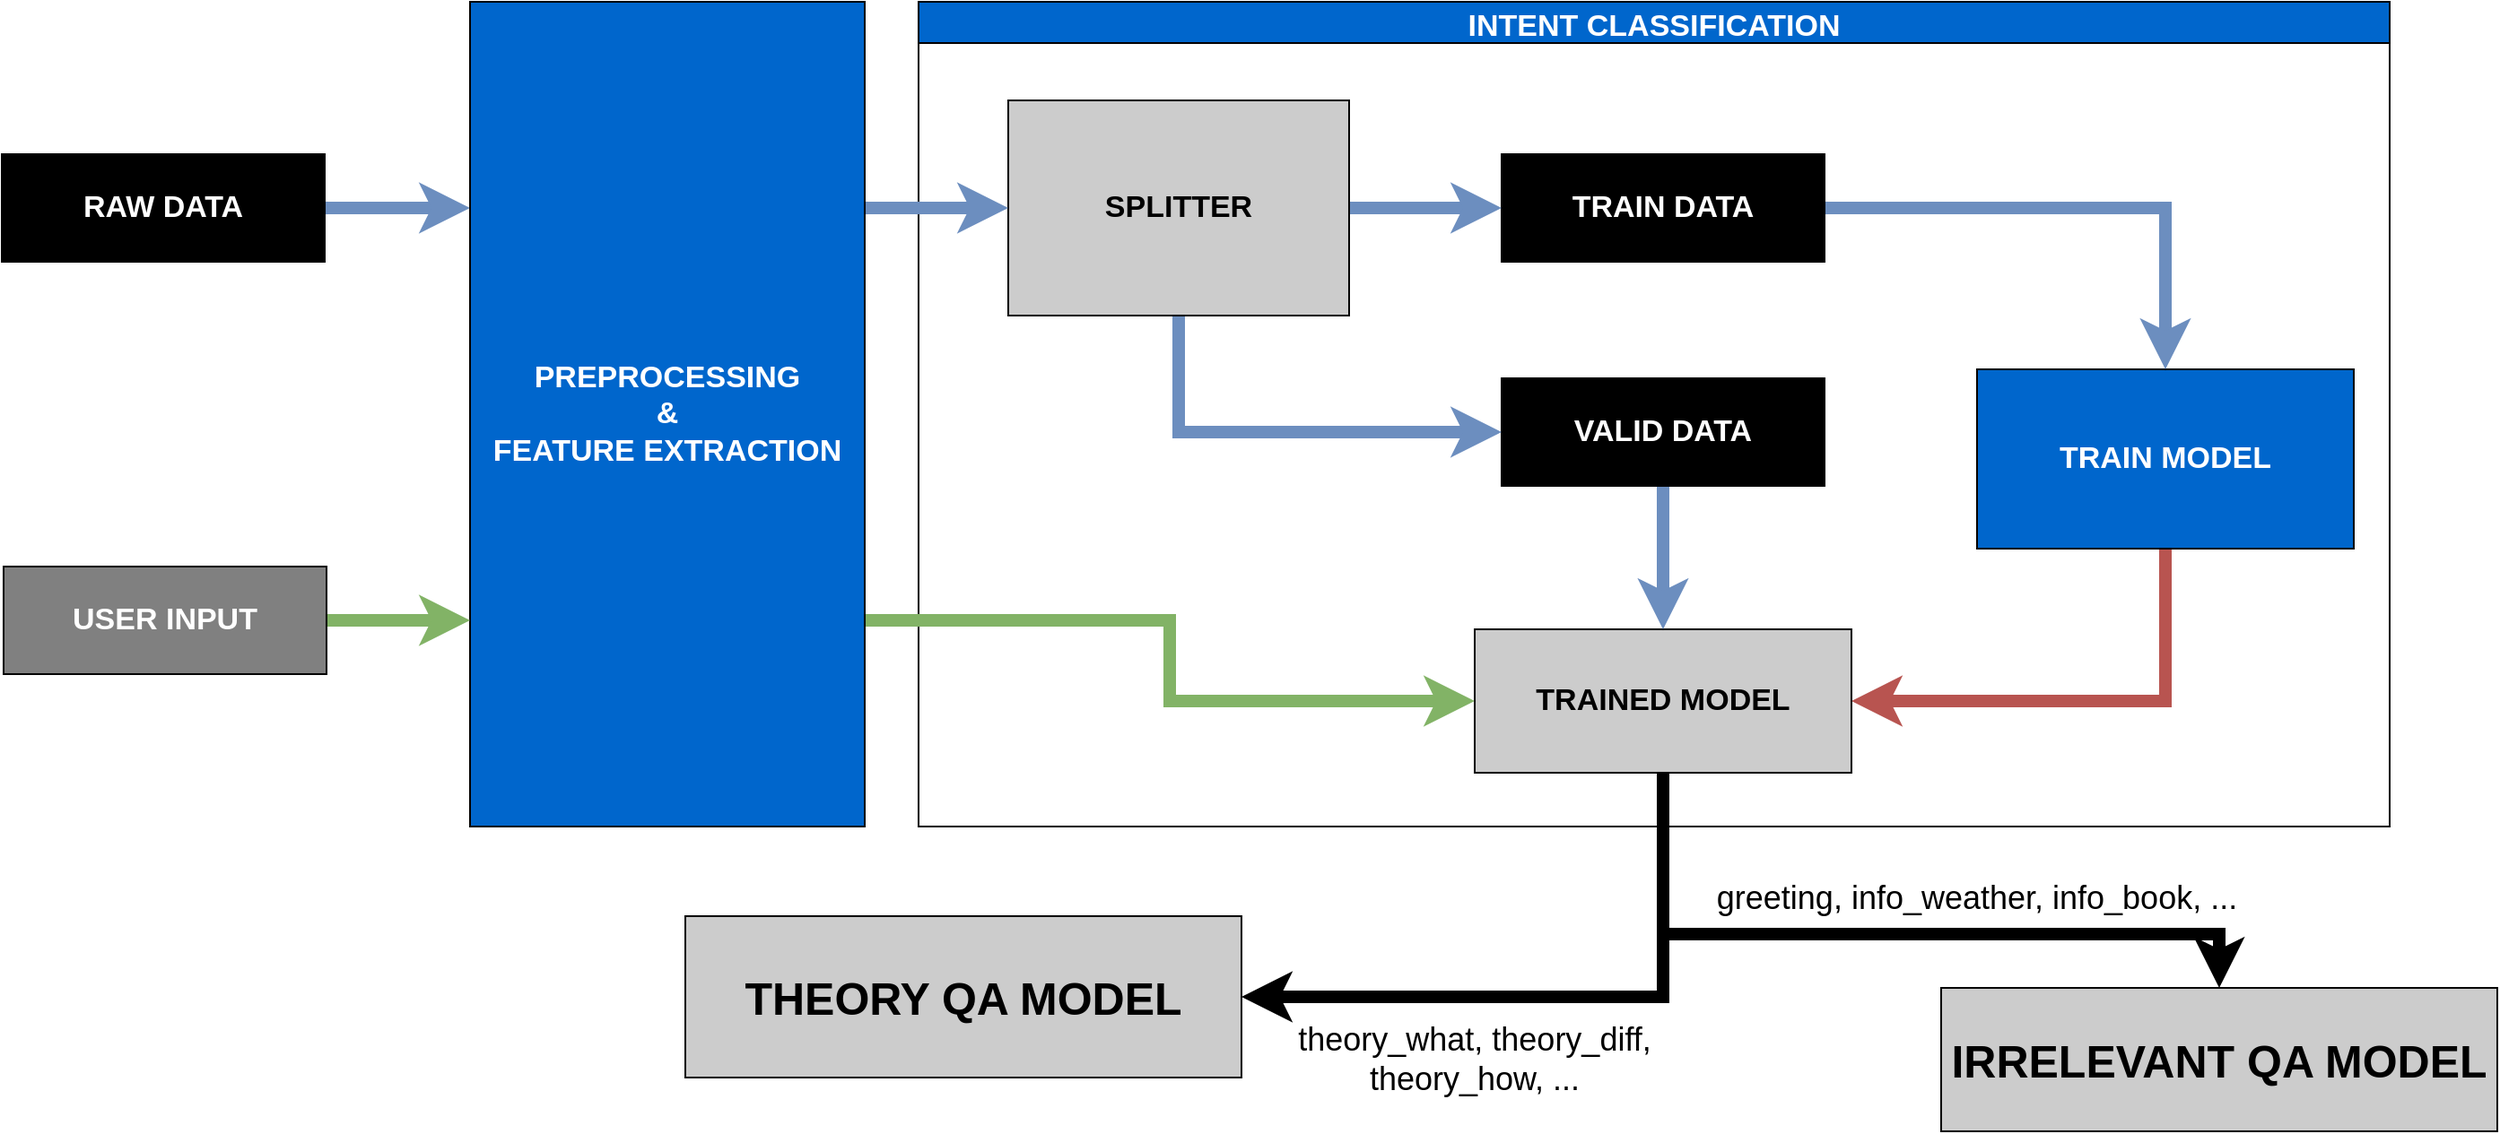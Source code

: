 <mxfile version="13.0.1" type="device"><diagram id="C5RBs43oDa-KdzZeNtuy" name="Page-1"><mxGraphModel dx="2800" dy="1106" grid="1" gridSize="10" guides="1" tooltips="1" connect="1" arrows="1" fold="1" page="1" pageScale="1" pageWidth="827" pageHeight="1169" math="0" shadow="0"><root><mxCell id="WIyWlLk6GJQsqaUBKTNV-0"/><mxCell id="WIyWlLk6GJQsqaUBKTNV-1" parent="WIyWlLk6GJQsqaUBKTNV-0"/><mxCell id="ntjw-GAuwvKw5wiTbiFI-13" style="edgeStyle=orthogonalEdgeStyle;rounded=0;orthogonalLoop=1;jettySize=auto;html=1;exitX=1;exitY=0.5;exitDx=0;exitDy=0;entryX=0;entryY=0.25;entryDx=0;entryDy=0;fontSize=17;fontColor=#000000;fillColor=#dae8fc;strokeColor=#6c8ebf;strokeWidth=7;" edge="1" parent="WIyWlLk6GJQsqaUBKTNV-1" source="ntjw-GAuwvKw5wiTbiFI-0" target="ntjw-GAuwvKw5wiTbiFI-3"><mxGeometry relative="1" as="geometry"/></mxCell><mxCell id="ntjw-GAuwvKw5wiTbiFI-0" value="RAW DATA" style="rounded=0;whiteSpace=wrap;html=1;fillColor=#000000;fontColor=#FFFFFF;fontStyle=1;fontSize=17;" vertex="1" parent="WIyWlLk6GJQsqaUBKTNV-1"><mxGeometry x="-1" y="135" width="180" height="60" as="geometry"/></mxCell><mxCell id="ntjw-GAuwvKw5wiTbiFI-1" value="INTENT CLASSIFICATION" style="swimlane;fillColor=#0066CC;fontSize=17;fontColor=#FFFFFF;" vertex="1" parent="WIyWlLk6GJQsqaUBKTNV-1"><mxGeometry x="510" y="50" width="820" height="460" as="geometry"/></mxCell><mxCell id="ntjw-GAuwvKw5wiTbiFI-19" style="edgeStyle=orthogonalEdgeStyle;rounded=0;orthogonalLoop=1;jettySize=auto;html=1;exitX=0.5;exitY=1;exitDx=0;exitDy=0;entryX=1;entryY=0.5;entryDx=0;entryDy=0;fontSize=17;fontColor=#000000;strokeWidth=7;fillColor=#f8cecc;strokeColor=#b85450;" edge="1" parent="ntjw-GAuwvKw5wiTbiFI-1" source="ntjw-GAuwvKw5wiTbiFI-5" target="ntjw-GAuwvKw5wiTbiFI-6"><mxGeometry relative="1" as="geometry"/></mxCell><mxCell id="ntjw-GAuwvKw5wiTbiFI-5" value="TRAIN MODEL" style="rounded=0;whiteSpace=wrap;html=1;fillColor=#0066CC;fontColor=#FFFFFF;fontStyle=1;fontSize=17;" vertex="1" parent="ntjw-GAuwvKw5wiTbiFI-1"><mxGeometry x="590" y="205" width="210" height="100" as="geometry"/></mxCell><mxCell id="ntjw-GAuwvKw5wiTbiFI-6" value="TRAINED MODEL" style="rounded=0;whiteSpace=wrap;html=1;fillColor=#CCCCCC;fontColor=#000000;fontStyle=1;fontSize=17;" vertex="1" parent="ntjw-GAuwvKw5wiTbiFI-1"><mxGeometry x="310" y="350" width="210" height="80" as="geometry"/></mxCell><mxCell id="ntjw-GAuwvKw5wiTbiFI-18" style="edgeStyle=orthogonalEdgeStyle;rounded=0;orthogonalLoop=1;jettySize=auto;html=1;entryX=0.5;entryY=0;entryDx=0;entryDy=0;fontSize=17;fontColor=#000000;fillColor=#dae8fc;strokeColor=#6c8ebf;strokeWidth=7;" edge="1" parent="ntjw-GAuwvKw5wiTbiFI-1" source="ntjw-GAuwvKw5wiTbiFI-7" target="ntjw-GAuwvKw5wiTbiFI-5"><mxGeometry relative="1" as="geometry"/></mxCell><mxCell id="ntjw-GAuwvKw5wiTbiFI-7" value="TRAIN&lt;span style=&quot;font-family: monospace ; font-size: 0px ; font-weight: 400&quot;&gt;%3CmxGraphModel%3E%3Croot%3E%3CmxCell%20id%3D%220%22%2F%3E%3CmxCell%20id%3D%221%22%20parent%3D%220%22%2F%3E%3CmxCell%20id%3D%222%22%20value%3D%22RAW%20DATA%22%20style%3D%22rounded%3D0%3BwhiteSpace%3Dwrap%3Bhtml%3D1%3BfillColor%3D%23000000%3BfontColor%3D%23FFFFFF%3BfontStyle%3D1%3BfontSize%3D17%3B%22%20vertex%3D%221%22%20parent%3D%221%22%3E%3CmxGeometry%20x%3D%2260%22%20y%3D%22100%22%20width%3D%22180%22%20height%3D%2260%22%20as%3D%22geometry%22%2F%3E%3C%2FmxCell%3E%3C%2Froot%3E%3C%2FmxGraphModel%3E&lt;/span&gt;&amp;nbsp;DATA" style="rounded=0;whiteSpace=wrap;html=1;fillColor=#000000;fontColor=#FFFFFF;fontStyle=1;fontSize=17;" vertex="1" parent="ntjw-GAuwvKw5wiTbiFI-1"><mxGeometry x="325" y="85" width="180" height="60" as="geometry"/></mxCell><mxCell id="ntjw-GAuwvKw5wiTbiFI-20" style="edgeStyle=orthogonalEdgeStyle;rounded=0;orthogonalLoop=1;jettySize=auto;html=1;exitX=0.5;exitY=1;exitDx=0;exitDy=0;entryX=0.5;entryY=0;entryDx=0;entryDy=0;fontSize=17;fontColor=#000000;fillColor=#dae8fc;strokeColor=#6c8ebf;strokeWidth=7;" edge="1" parent="ntjw-GAuwvKw5wiTbiFI-1" source="ntjw-GAuwvKw5wiTbiFI-8" target="ntjw-GAuwvKw5wiTbiFI-6"><mxGeometry relative="1" as="geometry"/></mxCell><mxCell id="ntjw-GAuwvKw5wiTbiFI-8" value="VALID DATA" style="rounded=0;whiteSpace=wrap;html=1;fillColor=#000000;fontColor=#FFFFFF;fontStyle=1;fontSize=17;" vertex="1" parent="ntjw-GAuwvKw5wiTbiFI-1"><mxGeometry x="325" y="210" width="180" height="60" as="geometry"/></mxCell><mxCell id="ntjw-GAuwvKw5wiTbiFI-17" style="edgeStyle=orthogonalEdgeStyle;rounded=0;orthogonalLoop=1;jettySize=auto;html=1;exitX=1;exitY=0.5;exitDx=0;exitDy=0;entryX=0;entryY=0.5;entryDx=0;entryDy=0;fontSize=17;fontColor=#000000;fillColor=#dae8fc;strokeColor=#6c8ebf;strokeWidth=7;" edge="1" parent="ntjw-GAuwvKw5wiTbiFI-1" source="ntjw-GAuwvKw5wiTbiFI-9" target="ntjw-GAuwvKw5wiTbiFI-7"><mxGeometry relative="1" as="geometry"/></mxCell><mxCell id="ntjw-GAuwvKw5wiTbiFI-21" style="edgeStyle=orthogonalEdgeStyle;rounded=0;orthogonalLoop=1;jettySize=auto;html=1;exitX=0.5;exitY=1;exitDx=0;exitDy=0;entryX=0;entryY=0.5;entryDx=0;entryDy=0;fontSize=17;fontColor=#000000;fillColor=#dae8fc;strokeColor=#6c8ebf;strokeWidth=7;" edge="1" parent="ntjw-GAuwvKw5wiTbiFI-1" source="ntjw-GAuwvKw5wiTbiFI-9" target="ntjw-GAuwvKw5wiTbiFI-8"><mxGeometry relative="1" as="geometry"/></mxCell><mxCell id="ntjw-GAuwvKw5wiTbiFI-9" value="SPLITTER" style="rounded=0;whiteSpace=wrap;html=1;fillColor=#CCCCCC;fontColor=#000000;fontStyle=1;fontSize=17;" vertex="1" parent="ntjw-GAuwvKw5wiTbiFI-1"><mxGeometry x="50" y="55" width="190" height="120" as="geometry"/></mxCell><mxCell id="ntjw-GAuwvKw5wiTbiFI-16" style="edgeStyle=orthogonalEdgeStyle;rounded=0;orthogonalLoop=1;jettySize=auto;html=1;exitX=1;exitY=0.25;exitDx=0;exitDy=0;entryX=0;entryY=0.5;entryDx=0;entryDy=0;fontSize=17;fontColor=#000000;fillColor=#dae8fc;strokeColor=#6c8ebf;strokeWidth=7;" edge="1" parent="WIyWlLk6GJQsqaUBKTNV-1" source="ntjw-GAuwvKw5wiTbiFI-3" target="ntjw-GAuwvKw5wiTbiFI-9"><mxGeometry relative="1" as="geometry"/></mxCell><mxCell id="ntjw-GAuwvKw5wiTbiFI-23" style="edgeStyle=orthogonalEdgeStyle;rounded=0;orthogonalLoop=1;jettySize=auto;html=1;exitX=1;exitY=0.75;exitDx=0;exitDy=0;entryX=0;entryY=0.5;entryDx=0;entryDy=0;fontSize=17;fontColor=#000000;strokeWidth=7;fillColor=#d5e8d4;strokeColor=#82b366;" edge="1" parent="WIyWlLk6GJQsqaUBKTNV-1" source="ntjw-GAuwvKw5wiTbiFI-3" target="ntjw-GAuwvKw5wiTbiFI-6"><mxGeometry relative="1" as="geometry"/></mxCell><mxCell id="ntjw-GAuwvKw5wiTbiFI-3" value="PREPROCESSING&lt;br&gt;&amp;amp;&lt;br&gt;FEATURE EXTRACTION" style="rounded=0;whiteSpace=wrap;html=1;fillColor=#0066CC;fontColor=#FFFFFF;fontStyle=1;fontSize=17;" vertex="1" parent="WIyWlLk6GJQsqaUBKTNV-1"><mxGeometry x="260" y="50" width="220" height="460" as="geometry"/></mxCell><mxCell id="ntjw-GAuwvKw5wiTbiFI-22" style="edgeStyle=orthogonalEdgeStyle;rounded=0;orthogonalLoop=1;jettySize=auto;html=1;exitX=1;exitY=0.5;exitDx=0;exitDy=0;entryX=0;entryY=0.75;entryDx=0;entryDy=0;fontSize=17;fontColor=#000000;strokeWidth=7;fillColor=#d5e8d4;strokeColor=#82b366;" edge="1" parent="WIyWlLk6GJQsqaUBKTNV-1" source="ntjw-GAuwvKw5wiTbiFI-10" target="ntjw-GAuwvKw5wiTbiFI-3"><mxGeometry relative="1" as="geometry"/></mxCell><mxCell id="ntjw-GAuwvKw5wiTbiFI-10" value="USER INPUT" style="rounded=0;whiteSpace=wrap;html=1;fillColor=#808080;fontColor=#FFFFFF;fontStyle=1;fontSize=17;" vertex="1" parent="WIyWlLk6GJQsqaUBKTNV-1"><mxGeometry y="365" width="180" height="60" as="geometry"/></mxCell><mxCell id="ntjw-GAuwvKw5wiTbiFI-24" value="&lt;b&gt;&lt;font style=&quot;font-size: 25px&quot;&gt;THEORY QA MODEL&lt;/font&gt;&lt;/b&gt;" style="rounded=0;whiteSpace=wrap;html=1;fillColor=#CCCCCC;fontSize=17;fontColor=#000000;" vertex="1" parent="WIyWlLk6GJQsqaUBKTNV-1"><mxGeometry x="380" y="560" width="310" height="90" as="geometry"/></mxCell><mxCell id="ntjw-GAuwvKw5wiTbiFI-25" value="&lt;b&gt;&lt;font style=&quot;font-size: 25px&quot;&gt;IRRELEVANT QA MODEL&lt;/font&gt;&lt;/b&gt;" style="rounded=0;whiteSpace=wrap;html=1;fillColor=#CCCCCC;fontSize=17;fontColor=#000000;" vertex="1" parent="WIyWlLk6GJQsqaUBKTNV-1"><mxGeometry x="1080" y="600" width="310" height="80" as="geometry"/></mxCell><mxCell id="ntjw-GAuwvKw5wiTbiFI-26" style="edgeStyle=orthogonalEdgeStyle;rounded=0;orthogonalLoop=1;jettySize=auto;html=1;exitX=0.5;exitY=1;exitDx=0;exitDy=0;entryX=0.5;entryY=0;entryDx=0;entryDy=0;fontSize=17;fontColor=#000000;strokeWidth=7;" edge="1" parent="WIyWlLk6GJQsqaUBKTNV-1" source="ntjw-GAuwvKw5wiTbiFI-6" target="ntjw-GAuwvKw5wiTbiFI-25"><mxGeometry relative="1" as="geometry"><Array as="points"><mxPoint x="925" y="570"/><mxPoint x="1235" y="570"/></Array></mxGeometry></mxCell><mxCell id="ntjw-GAuwvKw5wiTbiFI-27" style="edgeStyle=orthogonalEdgeStyle;rounded=0;orthogonalLoop=1;jettySize=auto;html=1;exitX=0.5;exitY=1;exitDx=0;exitDy=0;entryX=1;entryY=0.5;entryDx=0;entryDy=0;fontSize=17;fontColor=#000000;strokeWidth=7;" edge="1" parent="WIyWlLk6GJQsqaUBKTNV-1" source="ntjw-GAuwvKw5wiTbiFI-6" target="ntjw-GAuwvKw5wiTbiFI-24"><mxGeometry relative="1" as="geometry"/></mxCell><mxCell id="ntjw-GAuwvKw5wiTbiFI-28" value="theory_what, theory_diff, theory_how, ..." style="text;html=1;strokeColor=none;fillColor=none;align=center;verticalAlign=middle;whiteSpace=wrap;rounded=0;fontSize=18;fontColor=#000000;" vertex="1" parent="WIyWlLk6GJQsqaUBKTNV-1"><mxGeometry x="720" y="630" width="200" height="20" as="geometry"/></mxCell><mxCell id="ntjw-GAuwvKw5wiTbiFI-29" value="greeting, info_weather, info_book, ..." style="text;html=1;strokeColor=none;fillColor=none;align=center;verticalAlign=middle;whiteSpace=wrap;rounded=0;fontSize=18;fontColor=#000000;" vertex="1" parent="WIyWlLk6GJQsqaUBKTNV-1"><mxGeometry x="950" y="540" width="300" height="20" as="geometry"/></mxCell></root></mxGraphModel></diagram></mxfile>